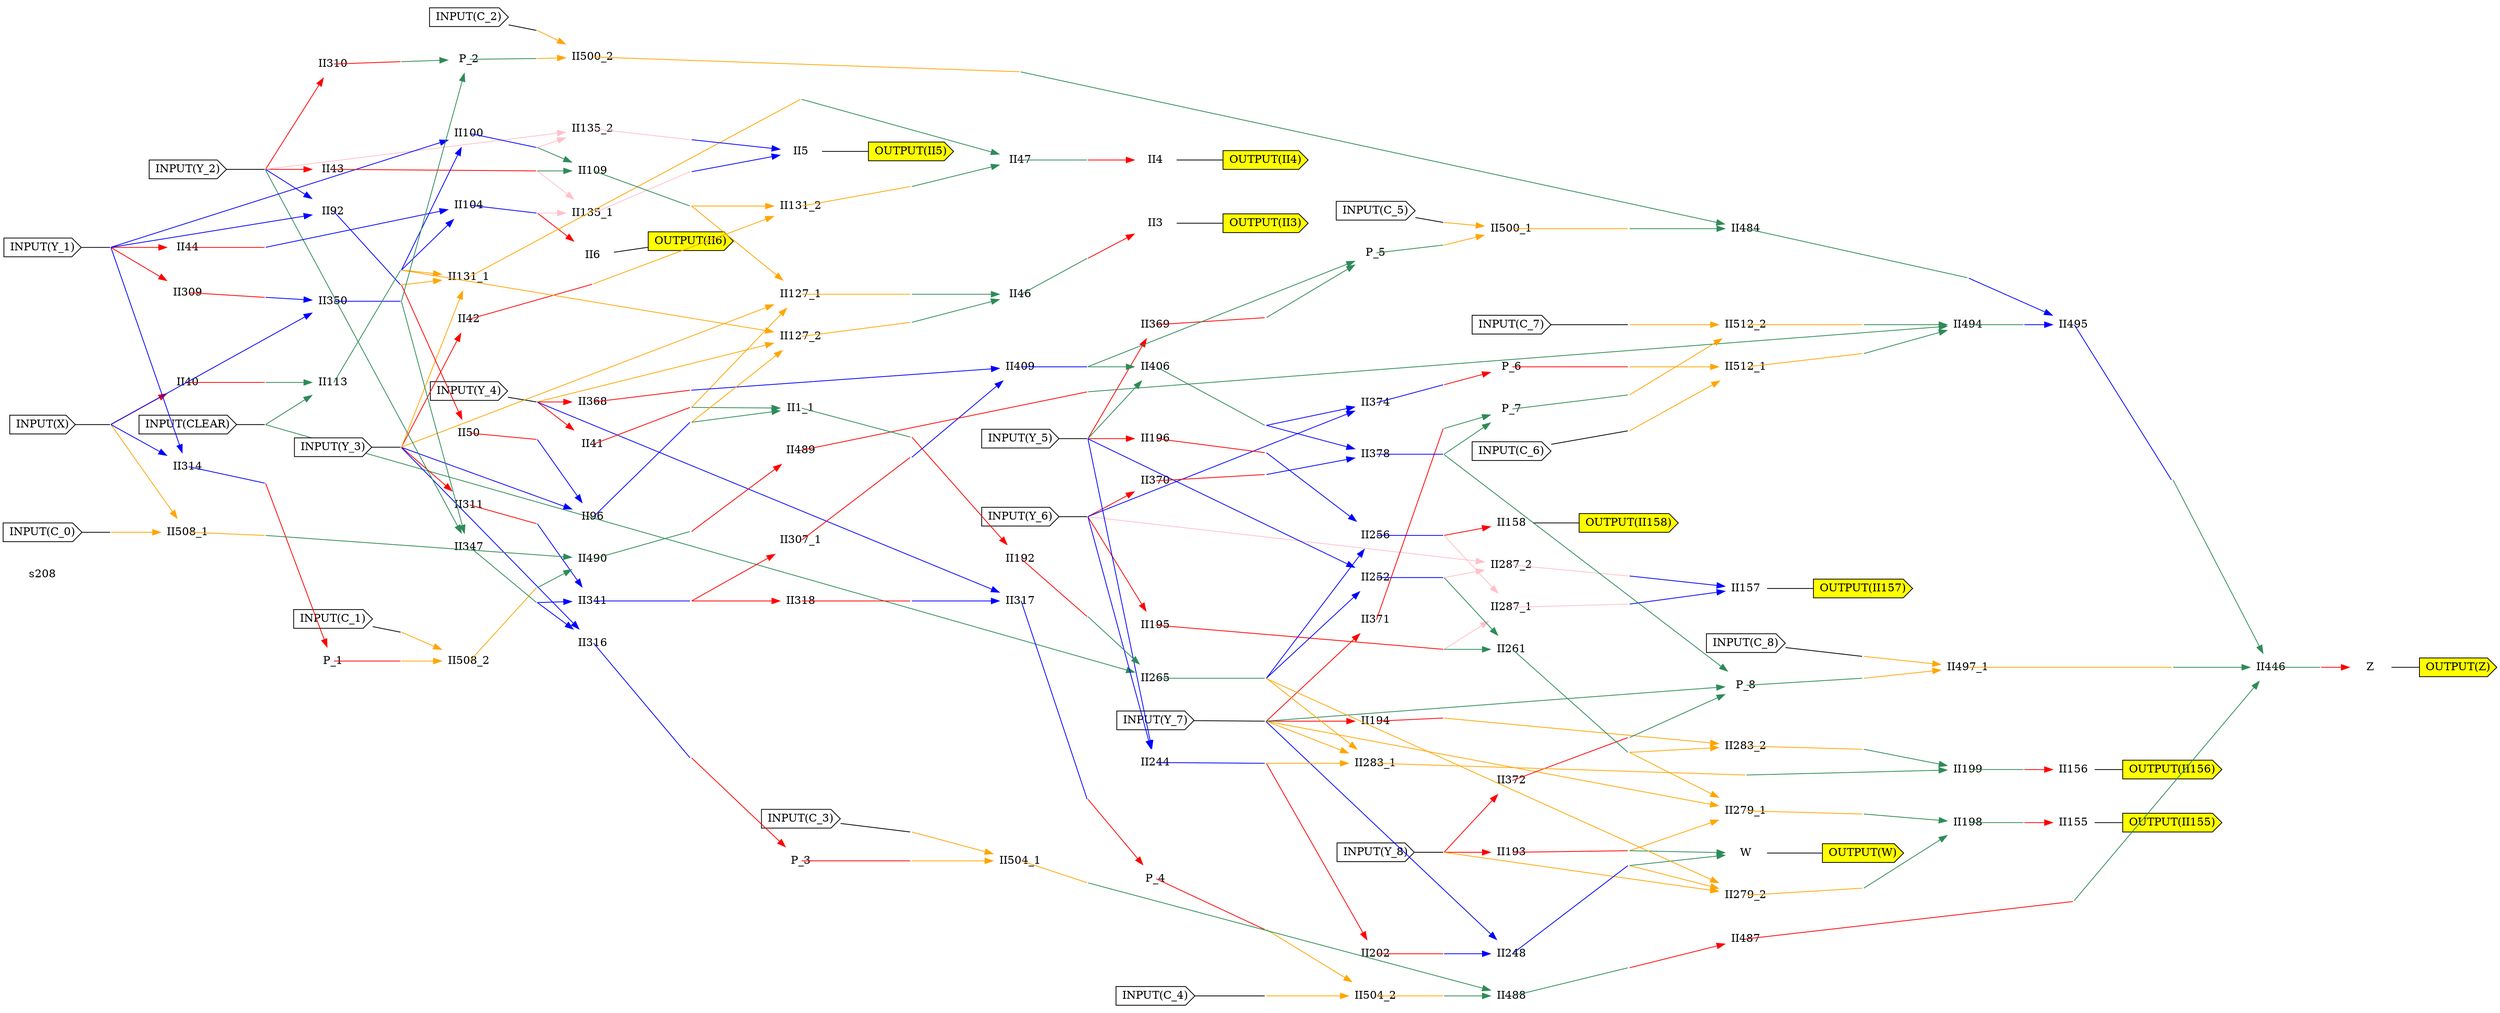 digraph a
{
	//19 Inputs
	//10 Outputs
	//96 Gates
	overlap = false;
	rankdir = LR;
	splines = false;
	"s208" [color = invis]
	X [label = "INPUT(X)" shape = cds style = filled fillcolor = white]
	OX [label = "", fixedsize="false", width=0, height=0, shape=none]
	X -> OX [arrowhead=none]
	CLEAR [label = "INPUT(CLEAR)" shape = cds style = filled fillcolor = white]
	OCLEAR [label = "", fixedsize="false", width=0, height=0, shape=none]
	CLEAR -> OCLEAR [arrowhead=none]
	C_8 [label = "INPUT(C_8)" shape = cds style = filled fillcolor = white]
	OC_8 [label = "", fixedsize="false", width=0, height=0, shape=none]
	C_8 -> OC_8 [arrowhead=none]
	C_7 [label = "INPUT(C_7)" shape = cds style = filled fillcolor = white]
	OC_7 [label = "", fixedsize="false", width=0, height=0, shape=none]
	C_7 -> OC_7 [arrowhead=none]
	C_6 [label = "INPUT(C_6)" shape = cds style = filled fillcolor = white]
	OC_6 [label = "", fixedsize="false", width=0, height=0, shape=none]
	C_6 -> OC_6 [arrowhead=none]
	C_5 [label = "INPUT(C_5)" shape = cds style = filled fillcolor = white]
	OC_5 [label = "", fixedsize="false", width=0, height=0, shape=none]
	C_5 -> OC_5 [arrowhead=none]
	C_4 [label = "INPUT(C_4)" shape = cds style = filled fillcolor = white]
	OC_4 [label = "", fixedsize="false", width=0, height=0, shape=none]
	C_4 -> OC_4 [arrowhead=none]
	C_3 [label = "INPUT(C_3)" shape = cds style = filled fillcolor = white]
	OC_3 [label = "", fixedsize="false", width=0, height=0, shape=none]
	C_3 -> OC_3 [arrowhead=none]
	C_2 [label = "INPUT(C_2)" shape = cds style = filled fillcolor = white]
	OC_2 [label = "", fixedsize="false", width=0, height=0, shape=none]
	C_2 -> OC_2 [arrowhead=none]
	C_1 [label = "INPUT(C_1)" shape = cds style = filled fillcolor = white]
	OC_1 [label = "", fixedsize="false", width=0, height=0, shape=none]
	C_1 -> OC_1 [arrowhead=none]
	C_0 [label = "INPUT(C_0)" shape = cds style = filled fillcolor = white]
	OC_0 [label = "", fixedsize="false", width=0, height=0, shape=none]
	C_0 -> OC_0 [arrowhead=none]
	Y_4 [label = "INPUT(Y_4)" shape = cds style = filled fillcolor = white]
	OY_4 [label = "", fixedsize="false", width=0, height=0, shape=none]
	Y_4 -> OY_4 [arrowhead=none]
	Y_3 [label = "INPUT(Y_3)" shape = cds style = filled fillcolor = white]
	OY_3 [label = "", fixedsize="false", width=0, height=0, shape=none]
	Y_3 -> OY_3 [arrowhead=none]
	Y_2 [label = "INPUT(Y_2)" shape = cds style = filled fillcolor = white]
	OY_2 [label = "", fixedsize="false", width=0, height=0, shape=none]
	Y_2 -> OY_2 [arrowhead=none]
	Y_1 [label = "INPUT(Y_1)" shape = cds style = filled fillcolor = white]
	OY_1 [label = "", fixedsize="false", width=0, height=0, shape=none]
	Y_1 -> OY_1 [arrowhead=none]
	Y_8 [label = "INPUT(Y_8)" shape = cds style = filled fillcolor = white]
	OY_8 [label = "", fixedsize="false", width=0, height=0, shape=none]
	Y_8 -> OY_8 [arrowhead=none]
	Y_7 [label = "INPUT(Y_7)" shape = cds style = filled fillcolor = white]
	OY_7 [label = "", fixedsize="false", width=0, height=0, shape=none]
	Y_7 -> OY_7 [arrowhead=none]
	Y_6 [label = "INPUT(Y_6)" shape = cds style = filled fillcolor = white]
	OY_6 [label = "", fixedsize="false", width=0, height=0, shape=none]
	Y_6 -> OY_6 [arrowhead=none]
	Y_5 [label = "INPUT(Y_5)" shape = cds style = filled fillcolor = white]
	OY_5 [label = "", fixedsize="false", width=0, height=0, shape=none]
	Y_5 -> OY_5 [arrowhead=none]
	OII6 [label = "OUTPUT(II6)" shape = cds style = filled fillcolor = yellow]
	OII3 [label = "OUTPUT(II3)" shape = cds style = filled fillcolor = yellow]
	OII4 [label = "OUTPUT(II4)" shape = cds style = filled fillcolor = yellow]
	OII158 [label = "OUTPUT(II158)" shape = cds style = filled fillcolor = yellow]
	OII155 [label = "OUTPUT(II155)" shape = cds style = filled fillcolor = yellow]
	OII156 [label = "OUTPUT(II156)" shape = cds style = filled fillcolor = yellow]
	OZ [label = "OUTPUT(Z)" shape = cds style = filled fillcolor = yellow]
	OII5 [label = "OUTPUT(II5)" shape = cds style = filled fillcolor = yellow]
	OII157 [label = "OUTPUT(II157)" shape = cds style = filled fillcolor = yellow]
	OW [label = "OUTPUT(W)" shape = cds style = filled fillcolor = yellow]
	II6 [label = "II6" shape = none fillcolor = red image="NOT.png"];
	II6 -> OII6 [arrowhead=none color = black]
	OII104 -> II6 [color = red];
	II50 [label = "II50" shape = none fillcolor = red image="NOT.png"];
	OII50 [label = "", fixedsize="false", width=0, height=0, shape=none]
	II50 -> OII50 [arrowhead=none color = red tailclip=false]
	OII92 -> II50 [color = red];
	II40 [label = "II40" shape = none fillcolor = red image="NOT.png"];
	OII40 [label = "", fixedsize="false", width=0, height=0, shape=none]
	II40 -> OII40 [arrowhead=none color = red tailclip=false]
	OX -> II40 [color = red];
	II41 [label = "II41" shape = none fillcolor = red image="NOT.png"];
	OII41 [label = "", fixedsize="false", width=0, height=0, shape=none]
	II41 -> OII41 [arrowhead=none color = red tailclip=false]
	OY_4 -> II41 [color = red];
	II42 [label = "II42" shape = none fillcolor = red image="NOT.png"];
	OII42 [label = "", fixedsize="false", width=0, height=0, shape=none]
	II42 -> OII42 [arrowhead=none color = red tailclip=false]
	OY_3 -> II42 [color = red];
	II43 [label = "II43" shape = none fillcolor = red image="NOT.png"];
	OII43 [label = "", fixedsize="false", width=0, height=0, shape=none]
	II43 -> OII43 [arrowhead=none color = red tailclip=false]
	OY_2 -> II43 [color = red];
	II44 [label = "II44" shape = none fillcolor = red image="NOT.png"];
	OII44 [label = "", fixedsize="false", width=0, height=0, shape=none]
	II44 -> OII44 [arrowhead=none color = red tailclip=false]
	OY_1 -> II44 [color = red];
	II3 [label = "II3" shape = none fillcolor = red image="NOT.png"];
	II3 -> OII3 [arrowhead=none color = black]
	OII46 -> II3 [color = red];
	II4 [label = "II4" shape = none fillcolor = red image="NOT.png"];
	II4 -> OII4 [arrowhead=none color = black]
	OII47 -> II4 [color = red];
	II158 [label = "II158" shape = none fillcolor = red image="NOT.png"];
	II158 -> OII158 [arrowhead=none color = black]
	OII256 -> II158 [color = red];
	II202 [label = "II202" shape = none fillcolor = red image="NOT.png"];
	OII202 [label = "", fixedsize="false", width=0, height=0, shape=none]
	II202 -> OII202 [arrowhead=none color = red tailclip=false]
	OII244 -> II202 [color = red];
	II192 [label = "II192" shape = none fillcolor = red image="NOT.png"];
	OII192 [label = "", fixedsize="false", width=0, height=0, shape=none]
	II192 -> OII192 [arrowhead=none color = red tailclip=false]
	OII1_1 -> II192 [color = red];
	II193 [label = "II193" shape = none fillcolor = red image="NOT.png"];
	OII193 [label = "", fixedsize="false", width=0, height=0, shape=none]
	II193 -> OII193 [arrowhead=none color = red tailclip=false]
	OY_8 -> II193 [color = red];
	II194 [label = "II194" shape = none fillcolor = red image="NOT.png"];
	OII194 [label = "", fixedsize="false", width=0, height=0, shape=none]
	II194 -> OII194 [arrowhead=none color = red tailclip=false]
	OY_7 -> II194 [color = red];
	II195 [label = "II195" shape = none fillcolor = red image="NOT.png"];
	OII195 [label = "", fixedsize="false", width=0, height=0, shape=none]
	II195 -> OII195 [arrowhead=none color = red tailclip=false]
	OY_6 -> II195 [color = red];
	II196 [label = "II196" shape = none fillcolor = red image="NOT.png"];
	OII196 [label = "", fixedsize="false", width=0, height=0, shape=none]
	II196 -> OII196 [arrowhead=none color = red tailclip=false]
	OY_5 -> II196 [color = red];
	II155 [label = "II155" shape = none fillcolor = red image="NOT.png"];
	II155 -> OII155 [arrowhead=none color = black]
	OII198 -> II155 [color = red];
	II156 [label = "II156" shape = none fillcolor = red image="NOT.png"];
	II156 -> OII156 [arrowhead=none color = black]
	OII199 -> II156 [color = red];
	II307_1 [label = "II307_1" shape = none fillcolor = red image="NOT.png"];
	OII307_1 [label = "", fixedsize="false", width=0, height=0, shape=none]
	II307_1 -> OII307_1 [arrowhead=none color = red tailclip=false]
	OII341 -> II307_1 [color = red];
	II318 [label = "II318" shape = none fillcolor = red image="NOT.png"];
	OII318 [label = "", fixedsize="false", width=0, height=0, shape=none]
	II318 -> OII318 [arrowhead=none color = red tailclip=false]
	OII341 -> II318 [color = red];
	II309 [label = "II309" shape = none fillcolor = red image="NOT.png"];
	OII309 [label = "", fixedsize="false", width=0, height=0, shape=none]
	II309 -> OII309 [arrowhead=none color = red tailclip=false]
	OY_1 -> II309 [color = red];
	II310 [label = "II310" shape = none fillcolor = red image="NOT.png"];
	OII310 [label = "", fixedsize="false", width=0, height=0, shape=none]
	II310 -> OII310 [arrowhead=none color = red tailclip=false]
	OY_2 -> II310 [color = red];
	II311 [label = "II311" shape = none fillcolor = red image="NOT.png"];
	OII311 [label = "", fixedsize="false", width=0, height=0, shape=none]
	II311 -> OII311 [arrowhead=none color = red tailclip=false]
	OY_3 -> II311 [color = red];
	P_1 [label = "P_1" shape = none fillcolor = red image="NOT.png"];
	OP_1 [label = "", fixedsize="false", width=0, height=0, shape=none]
	P_1 -> OP_1 [arrowhead=none color = red tailclip=false]
	OII314 -> P_1 [color = red];
	P_3 [label = "P_3" shape = none fillcolor = red image="NOT.png"];
	OP_3 [label = "", fixedsize="false", width=0, height=0, shape=none]
	P_3 -> OP_3 [arrowhead=none color = red tailclip=false]
	OII316 -> P_3 [color = red];
	P_4 [label = "P_4" shape = none fillcolor = red image="NOT.png"];
	OP_4 [label = "", fixedsize="false", width=0, height=0, shape=none]
	P_4 -> OP_4 [arrowhead=none color = red tailclip=false]
	OII317 -> P_4 [color = red];
	II368 [label = "II368" shape = none fillcolor = red image="NOT.png"];
	OII368 [label = "", fixedsize="false", width=0, height=0, shape=none]
	II368 -> OII368 [arrowhead=none color = red tailclip=false]
	OY_4 -> II368 [color = red];
	II369 [label = "II369" shape = none fillcolor = red image="NOT.png"];
	OII369 [label = "", fixedsize="false", width=0, height=0, shape=none]
	II369 -> OII369 [arrowhead=none color = red tailclip=false]
	OY_5 -> II369 [color = red];
	II370 [label = "II370" shape = none fillcolor = red image="NOT.png"];
	OII370 [label = "", fixedsize="false", width=0, height=0, shape=none]
	II370 -> OII370 [arrowhead=none color = red tailclip=false]
	OY_6 -> II370 [color = red];
	II371 [label = "II371" shape = none fillcolor = red image="NOT.png"];
	OII371 [label = "", fixedsize="false", width=0, height=0, shape=none]
	II371 -> OII371 [arrowhead=none color = red tailclip=false]
	OY_7 -> II371 [color = red];
	II372 [label = "II372" shape = none fillcolor = red image="NOT.png"];
	OII372 [label = "", fixedsize="false", width=0, height=0, shape=none]
	II372 -> OII372 [arrowhead=none color = red tailclip=false]
	OY_8 -> II372 [color = red];
	P_6 [label = "P_6" shape = none fillcolor = red image="NOT.png"];
	OP_6 [label = "", fixedsize="false", width=0, height=0, shape=none]
	P_6 -> OP_6 [arrowhead=none color = red tailclip=false]
	OII374 -> P_6 [color = red];
	Z [label = "Z" shape = none fillcolor = red image="NOT.png"];
	Z -> OZ [arrowhead=none color = black]
	OII446 -> Z [color = red];
	II487 [label = "II487" shape = none fillcolor = red image="NOT.png"];
	OII487 [label = "", fixedsize="false", width=0, height=0, shape=none]
	II487 -> OII487 [arrowhead=none color = red tailclip=false]
	OII488 -> II487 [color = red];
	II489 [label = "II489" shape = none fillcolor = red image="NOT.png"];
	OII489 [label = "", fixedsize="false", width=0, height=0, shape=none]
	II489 -> OII489 [arrowhead=none color = red tailclip=false]
	OII490 -> II489 [color = red];
	II127_1 [label = "II127_1" shape = none fillcolor = orange image="AND.png"];
	OII127_1 [label = "", fixedsize="false", width=0, height=0, shape=none]
	II127_1 -> OII127_1 [arrowhead=none color = orange tailclip=false]
	OII41 -> II127_1 [color = orange];
	OY_3 -> II127_1 [color = orange];
	OII109 -> II127_1 [color = orange];
	II127_2 [label = "II127_2" shape = none fillcolor = orange image="AND.png"];
	OII127_2 [label = "", fixedsize="false", width=0, height=0, shape=none]
	II127_2 -> OII127_2 [arrowhead=none color = orange tailclip=false]
	OII96 -> II127_2 [color = orange];
	OII113 -> II127_2 [color = orange];
	OY_4 -> II127_2 [color = orange];
	II131_1 [label = "II131_1" shape = none fillcolor = orange image="AND.png"];
	OII131_1 [label = "", fixedsize="false", width=0, height=0, shape=none]
	II131_1 -> OII131_1 [arrowhead=none color = orange tailclip=false]
	OII113 -> II131_1 [color = orange];
	OII92 -> II131_1 [color = orange];
	OY_3 -> II131_1 [color = orange];
	II131_2 [label = "II131_2" shape = none fillcolor = orange image="AND.png"];
	OII131_2 [label = "", fixedsize="false", width=0, height=0, shape=none]
	II131_2 -> OII131_2 [arrowhead=none color = orange tailclip=false]
	OII42 -> II131_2 [color = orange];
	OII109 -> II131_2 [color = orange];
	II279_1 [label = "II279_1" shape = none fillcolor = orange image="AND.png"];
	OII279_1 [label = "", fixedsize="false", width=0, height=0, shape=none]
	II279_1 -> OII279_1 [arrowhead=none color = orange tailclip=false]
	OII193 -> II279_1 [color = orange];
	OY_7 -> II279_1 [color = orange];
	OII261 -> II279_1 [color = orange];
	II279_2 [label = "II279_2" shape = none fillcolor = orange image="AND.png"];
	OII279_2 [label = "", fixedsize="false", width=0, height=0, shape=none]
	II279_2 -> OII279_2 [arrowhead=none color = orange tailclip=false]
	OII248 -> II279_2 [color = orange];
	OII265 -> II279_2 [color = orange];
	OY_8 -> II279_2 [color = orange];
	II283_1 [label = "II283_1" shape = none fillcolor = orange image="AND.png"];
	OII283_1 [label = "", fixedsize="false", width=0, height=0, shape=none]
	II283_1 -> OII283_1 [arrowhead=none color = orange tailclip=false]
	OII265 -> II283_1 [color = orange];
	OII244 -> II283_1 [color = orange];
	OY_7 -> II283_1 [color = orange];
	II283_2 [label = "II283_2" shape = none fillcolor = orange image="AND.png"];
	OII283_2 [label = "", fixedsize="false", width=0, height=0, shape=none]
	II283_2 -> OII283_2 [arrowhead=none color = orange tailclip=false]
	OII194 -> II283_2 [color = orange];
	OII261 -> II283_2 [color = orange];
	II497_1 [label = "II497_1" shape = none fillcolor = orange image="AND.png"];
	OII497_1 [label = "", fixedsize="false", width=0, height=0, shape=none]
	II497_1 -> OII497_1 [arrowhead=none color = orange tailclip=false]
	OP_8 -> II497_1 [color = orange];
	OC_8 -> II497_1 [color = orange];
	II500_1 [label = "II500_1" shape = none fillcolor = orange image="AND.png"];
	OII500_1 [label = "", fixedsize="false", width=0, height=0, shape=none]
	II500_1 -> OII500_1 [arrowhead=none color = orange tailclip=false]
	OP_5 -> II500_1 [color = orange];
	OC_5 -> II500_1 [color = orange];
	II500_2 [label = "II500_2" shape = none fillcolor = orange image="AND.png"];
	OII500_2 [label = "", fixedsize="false", width=0, height=0, shape=none]
	II500_2 -> OII500_2 [arrowhead=none color = orange tailclip=false]
	OP_2 -> II500_2 [color = orange];
	OC_2 -> II500_2 [color = orange];
	II504_1 [label = "II504_1" shape = none fillcolor = orange image="AND.png"];
	OII504_1 [label = "", fixedsize="false", width=0, height=0, shape=none]
	II504_1 -> OII504_1 [arrowhead=none color = orange tailclip=false]
	OP_3 -> II504_1 [color = orange];
	OC_3 -> II504_1 [color = orange];
	II504_2 [label = "II504_2" shape = none fillcolor = orange image="AND.png"];
	OII504_2 [label = "", fixedsize="false", width=0, height=0, shape=none]
	II504_2 -> OII504_2 [arrowhead=none color = orange tailclip=false]
	OP_4 -> II504_2 [color = orange];
	OC_4 -> II504_2 [color = orange];
	II508_1 [label = "II508_1" shape = none fillcolor = orange image="AND.png"];
	OII508_1 [label = "", fixedsize="false", width=0, height=0, shape=none]
	II508_1 -> OII508_1 [arrowhead=none color = orange tailclip=false]
	OX -> II508_1 [color = orange];
	OC_0 -> II508_1 [color = orange];
	II508_2 [label = "II508_2" shape = none fillcolor = orange image="AND.png"];
	OII508_2 [label = "", fixedsize="false", width=0, height=0, shape=none]
	II508_2 -> OII508_2 [arrowhead=none color = orange tailclip=false]
	OP_1 -> II508_2 [color = orange];
	OC_1 -> II508_2 [color = orange];
	II512_1 [label = "II512_1" shape = none fillcolor = orange image="AND.png"];
	OII512_1 [label = "", fixedsize="false", width=0, height=0, shape=none]
	II512_1 -> OII512_1 [arrowhead=none color = orange tailclip=false]
	OP_6 -> II512_1 [color = orange];
	OC_6 -> II512_1 [color = orange];
	II512_2 [label = "II512_2" shape = none fillcolor = orange image="AND.png"];
	OII512_2 [label = "", fixedsize="false", width=0, height=0, shape=none]
	II512_2 -> OII512_2 [arrowhead=none color = orange tailclip=false]
	OP_7 -> II512_2 [color = orange];
	OC_7 -> II512_2 [color = orange];
	II135_1 [label = "II135_1" shape = none fillcolor = pink image="OR.png"];
	OII135_1 [label = "", fixedsize="false", width=0, height=0, shape=none]
	II135_1 -> OII135_1 [arrowhead=none color = pink tailclip=false]
	OII43 -> II135_1 [color = pink];
	OII104 -> II135_1 [color = pink];
	II135_2 [label = "II135_2" shape = none fillcolor = pink image="OR.png"];
	OII135_2 [label = "", fixedsize="false", width=0, height=0, shape=none]
	II135_2 -> OII135_2 [arrowhead=none color = pink tailclip=false]
	OY_2 -> II135_2 [color = pink];
	OII100 -> II135_2 [color = pink];
	II287_1 [label = "II287_1" shape = none fillcolor = pink image="OR.png"];
	OII287_1 [label = "", fixedsize="false", width=0, height=0, shape=none]
	II287_1 -> OII287_1 [arrowhead=none color = pink tailclip=false]
	OII195 -> II287_1 [color = pink];
	OII256 -> II287_1 [color = pink];
	II287_2 [label = "II287_2" shape = none fillcolor = pink image="OR.png"];
	OII287_2 [label = "", fixedsize="false", width=0, height=0, shape=none]
	II287_2 -> OII287_2 [arrowhead=none color = pink tailclip=false]
	OY_6 -> II287_2 [color = pink];
	OII252 -> II287_2 [color = pink];
	II5 [label = "II5" shape = none fillcolor = blue image="NAND.png"];
	II5 -> OII5 [arrowhead=none color = black]
	OII135_1 -> II5 [color = blue];
	OII135_2 -> II5 [color = blue];
	II92 [label = "II92" shape = none fillcolor = blue image="NAND.png"];
	OII92 [label = "", fixedsize="false", width=0, height=0, shape=none]
	II92 -> OII92 [arrowhead=none color = blue tailclip=false]
	OY_2 -> II92 [color = blue];
	OY_1 -> II92 [color = blue];
	II96 [label = "II96" shape = none fillcolor = blue image="NAND.png"];
	OII96 [label = "", fixedsize="false", width=0, height=0, shape=none]
	II96 -> OII96 [arrowhead=none color = blue tailclip=false]
	OY_3 -> II96 [color = blue];
	OII50 -> II96 [color = blue];
	II100 [label = "II100" shape = none fillcolor = blue image="NAND.png"];
	OII100 [label = "", fixedsize="false", width=0, height=0, shape=none]
	II100 -> OII100 [arrowhead=none color = blue tailclip=false]
	OY_1 -> II100 [color = blue];
	OII113 -> II100 [color = blue];
	II104 [label = "II104" shape = none fillcolor = blue image="NAND.png"];
	OII104 [label = "", fixedsize="false", width=0, height=0, shape=none]
	II104 -> OII104 [arrowhead=none color = blue tailclip=false]
	OII44 -> II104 [color = blue];
	OII113 -> II104 [color = blue];
	II157 [label = "II157" shape = none fillcolor = blue image="NAND.png"];
	II157 -> OII157 [arrowhead=none color = black]
	OII287_1 -> II157 [color = blue];
	OII287_2 -> II157 [color = blue];
	II244 [label = "II244" shape = none fillcolor = blue image="NAND.png"];
	OII244 [label = "", fixedsize="false", width=0, height=0, shape=none]
	II244 -> OII244 [arrowhead=none color = blue tailclip=false]
	OY_6 -> II244 [color = blue];
	OY_5 -> II244 [color = blue];
	II248 [label = "II248" shape = none fillcolor = blue image="NAND.png"];
	OII248 [label = "", fixedsize="false", width=0, height=0, shape=none]
	II248 -> OII248 [arrowhead=none color = blue tailclip=false]
	OY_7 -> II248 [color = blue];
	OII202 -> II248 [color = blue];
	II252 [label = "II252" shape = none fillcolor = blue image="NAND.png"];
	OII252 [label = "", fixedsize="false", width=0, height=0, shape=none]
	II252 -> OII252 [arrowhead=none color = blue tailclip=false]
	OY_5 -> II252 [color = blue];
	OII265 -> II252 [color = blue];
	II256 [label = "II256" shape = none fillcolor = blue image="NAND.png"];
	OII256 [label = "", fixedsize="false", width=0, height=0, shape=none]
	II256 -> OII256 [arrowhead=none color = blue tailclip=false]
	OII196 -> II256 [color = blue];
	OII265 -> II256 [color = blue];
	II314 [label = "II314" shape = none fillcolor = blue image="NAND.png"];
	OII314 [label = "", fixedsize="false", width=0, height=0, shape=none]
	II314 -> OII314 [arrowhead=none color = blue tailclip=false]
	OX -> II314 [color = blue];
	OY_1 -> II314 [color = blue];
	II316 [label = "II316" shape = none fillcolor = blue image="NAND.png"];
	OII316 [label = "", fixedsize="false", width=0, height=0, shape=none]
	II316 -> OII316 [arrowhead=none color = blue tailclip=false]
	OY_3 -> II316 [color = blue];
	OII347 -> II316 [color = blue];
	II317 [label = "II317" shape = none fillcolor = blue image="NAND.png"];
	OII317 [label = "", fixedsize="false", width=0, height=0, shape=none]
	II317 -> OII317 [arrowhead=none color = blue tailclip=false]
	OY_4 -> II317 [color = blue];
	OII318 -> II317 [color = blue];
	II341 [label = "II341" shape = none fillcolor = blue image="NAND.png"];
	OII341 [label = "", fixedsize="false", width=0, height=0, shape=none]
	II341 -> OII341 [arrowhead=none color = blue tailclip=false]
	OII311 -> II341 [color = blue];
	OII347 -> II341 [color = blue];
	II350 [label = "II350" shape = none fillcolor = blue image="NAND.png"];
	OII350 [label = "", fixedsize="false", width=0, height=0, shape=none]
	II350 -> OII350 [arrowhead=none color = blue tailclip=false]
	OX -> II350 [color = blue];
	OII309 -> II350 [color = blue];
	II374 [label = "II374" shape = none fillcolor = blue image="NAND.png"];
	OII374 [label = "", fixedsize="false", width=0, height=0, shape=none]
	II374 -> OII374 [arrowhead=none color = blue tailclip=false]
	OY_6 -> II374 [color = blue];
	OII406 -> II374 [color = blue];
	II378 [label = "II378" shape = none fillcolor = blue image="NAND.png"];
	OII378 [label = "", fixedsize="false", width=0, height=0, shape=none]
	II378 -> OII378 [arrowhead=none color = blue tailclip=false]
	OII406 -> II378 [color = blue];
	OII370 -> II378 [color = blue];
	II409 [label = "II409" shape = none fillcolor = blue image="NAND.png"];
	OII409 [label = "", fixedsize="false", width=0, height=0, shape=none]
	II409 -> OII409 [arrowhead=none color = blue tailclip=false]
	OII368 -> II409 [color = blue];
	OII307_1 -> II409 [color = blue];
	II495 [label = "II495" shape = none fillcolor = blue image="NAND.png"];
	OII495 [label = "", fixedsize="false", width=0, height=0, shape=none]
	II495 -> OII495 [arrowhead=none color = blue tailclip=false]
	OII484 -> II495 [color = blue];
	OII494 -> II495 [color = blue];
	II1_1 [label = "II1_1" shape = none fillcolor = seagreen image="NOR.png"];
	OII1_1 [label = "", fixedsize="false", width=0, height=0, shape=none]
	II1_1 -> OII1_1 [arrowhead=none color = seagreen tailclip=false]
	OII41 -> II1_1 [color = seagreen];
	OII96 -> II1_1 [color = seagreen];
	II46 [label = "II46" shape = none fillcolor = seagreen image="NOR.png"];
	OII46 [label = "", fixedsize="false", width=0, height=0, shape=none]
	II46 -> OII46 [arrowhead=none color = seagreen tailclip=false]
	OII127_1 -> II46 [color = seagreen];
	OII127_2 -> II46 [color = seagreen];
	II47 [label = "II47" shape = none fillcolor = seagreen image="NOR.png"];
	OII47 [label = "", fixedsize="false", width=0, height=0, shape=none]
	II47 -> OII47 [arrowhead=none color = seagreen tailclip=false]
	OII131_1 -> II47 [color = seagreen];
	OII131_2 -> II47 [color = seagreen];
	II109 [label = "II109" shape = none fillcolor = seagreen image="NOR.png"];
	OII109 [label = "", fixedsize="false", width=0, height=0, shape=none]
	II109 -> OII109 [arrowhead=none color = seagreen tailclip=false]
	OII43 -> II109 [color = seagreen];
	OII100 -> II109 [color = seagreen];
	II113 [label = "II113" shape = none fillcolor = seagreen image="NOR.png"];
	OII113 [label = "", fixedsize="false", width=0, height=0, shape=none]
	II113 -> OII113 [arrowhead=none color = seagreen tailclip=false]
	OCLEAR -> II113 [color = seagreen];
	OII40 -> II113 [color = seagreen];
	W [label = "W" shape = none fillcolor = seagreen image="NOR.png"];
	W -> OW [arrowhead=none color = black]
	OII193 -> W [color = seagreen];
	OII248 -> W [color = seagreen];
	II198 [label = "II198" shape = none fillcolor = seagreen image="NOR.png"];
	OII198 [label = "", fixedsize="false", width=0, height=0, shape=none]
	II198 -> OII198 [arrowhead=none color = seagreen tailclip=false]
	OII279_1 -> II198 [color = seagreen];
	OII279_2 -> II198 [color = seagreen];
	II199 [label = "II199" shape = none fillcolor = seagreen image="NOR.png"];
	OII199 [label = "", fixedsize="false", width=0, height=0, shape=none]
	II199 -> OII199 [arrowhead=none color = seagreen tailclip=false]
	OII283_1 -> II199 [color = seagreen];
	OII283_2 -> II199 [color = seagreen];
	II261 [label = "II261" shape = none fillcolor = seagreen image="NOR.png"];
	OII261 [label = "", fixedsize="false", width=0, height=0, shape=none]
	II261 -> OII261 [arrowhead=none color = seagreen tailclip=false]
	OII195 -> II261 [color = seagreen];
	OII252 -> II261 [color = seagreen];
	II265 [label = "II265" shape = none fillcolor = seagreen image="NOR.png"];
	OII265 [label = "", fixedsize="false", width=0, height=0, shape=none]
	II265 -> OII265 [arrowhead=none color = seagreen tailclip=false]
	OCLEAR -> II265 [color = seagreen];
	OII192 -> II265 [color = seagreen];
	P_2 [label = "P_2" shape = none fillcolor = seagreen image="NOR.png"];
	OP_2 [label = "", fixedsize="false", width=0, height=0, shape=none]
	P_2 -> OP_2 [arrowhead=none color = seagreen tailclip=false]
	OII310 -> P_2 [color = seagreen];
	OII350 -> P_2 [color = seagreen];
	II347 [label = "II347" shape = none fillcolor = seagreen image="NOR.png"];
	OII347 [label = "", fixedsize="false", width=0, height=0, shape=none]
	II347 -> OII347 [arrowhead=none color = seagreen tailclip=false]
	OY_2 -> II347 [color = seagreen];
	OII350 -> II347 [color = seagreen];
	P_5 [label = "P_5" shape = none fillcolor = seagreen image="NOR.png"];
	OP_5 [label = "", fixedsize="false", width=0, height=0, shape=none]
	P_5 -> OP_5 [arrowhead=none color = seagreen tailclip=false]
	OII369 -> P_5 [color = seagreen];
	OII409 -> P_5 [color = seagreen];
	P_7 [label = "P_7" shape = none fillcolor = seagreen image="NOR.png"];
	OP_7 [label = "", fixedsize="false", width=0, height=0, shape=none]
	P_7 -> OP_7 [arrowhead=none color = seagreen tailclip=false]
	OII371 -> P_7 [color = seagreen];
	OII378 -> P_7 [color = seagreen];
	P_8 [label = "P_8" shape = none fillcolor = seagreen image="NOR.png"];
	OP_8 [label = "", fixedsize="false", width=0, height=0, shape=none]
	P_8 -> OP_8 [arrowhead=none color = seagreen tailclip=false]
	OY_7 -> P_8 [color = seagreen];
	OII378 -> P_8 [color = seagreen];
	OII372 -> P_8 [color = seagreen];
	II406 [label = "II406" shape = none fillcolor = seagreen image="NOR.png"];
	OII406 [label = "", fixedsize="false", width=0, height=0, shape=none]
	II406 -> OII406 [arrowhead=none color = seagreen tailclip=false]
	OII409 -> II406 [color = seagreen];
	OY_5 -> II406 [color = seagreen];
	II446 [label = "II446" shape = none fillcolor = seagreen image="NOR.png"];
	OII446 [label = "", fixedsize="false", width=0, height=0, shape=none]
	II446 -> OII446 [arrowhead=none color = seagreen tailclip=false]
	OII495 -> II446 [color = seagreen];
	OII487 -> II446 [color = seagreen];
	OII497_1 -> II446 [color = seagreen];
	II484 [label = "II484" shape = none fillcolor = seagreen image="NOR.png"];
	OII484 [label = "", fixedsize="false", width=0, height=0, shape=none]
	II484 -> OII484 [arrowhead=none color = seagreen tailclip=false]
	OII500_1 -> II484 [color = seagreen];
	OII500_2 -> II484 [color = seagreen];
	II488 [label = "II488" shape = none fillcolor = seagreen image="NOR.png"];
	OII488 [label = "", fixedsize="false", width=0, height=0, shape=none]
	II488 -> OII488 [arrowhead=none color = seagreen tailclip=false]
	OII504_1 -> II488 [color = seagreen];
	OII504_2 -> II488 [color = seagreen];
	II490 [label = "II490" shape = none fillcolor = seagreen image="NOR.png"];
	OII490 [label = "", fixedsize="false", width=0, height=0, shape=none]
	II490 -> OII490 [arrowhead=none color = seagreen tailclip=false]
	OII508_1 -> II490 [color = seagreen];
	OII508_2 -> II490 [color = seagreen];
	II494 [label = "II494" shape = none fillcolor = seagreen image="NOR.png"];
	OII494 [label = "", fixedsize="false", width=0, height=0, shape=none]
	II494 -> OII494 [arrowhead=none color = seagreen tailclip=false]
	OII512_1 -> II494 [color = seagreen];
	OII512_2 -> II494 [color = seagreen];
	OII489 -> II494 [color = seagreen];
}

